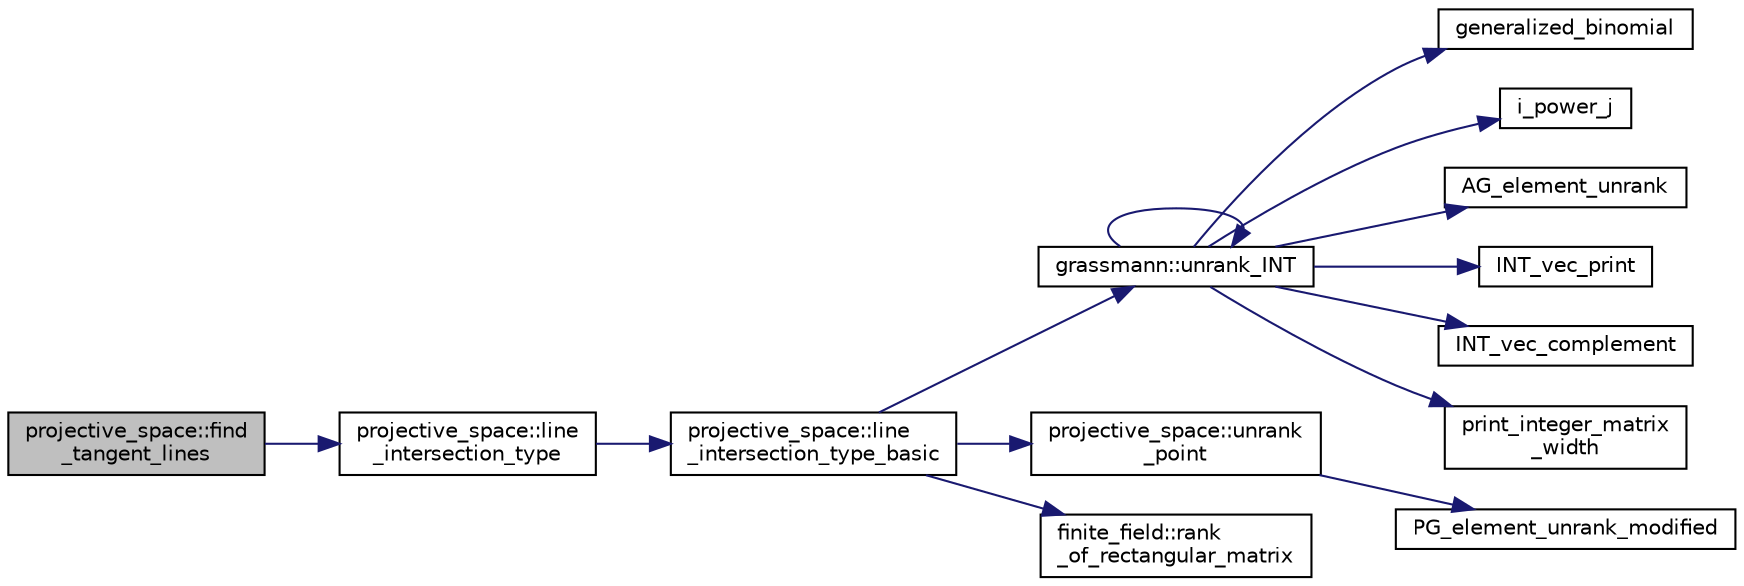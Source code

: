 digraph "projective_space::find_tangent_lines"
{
  edge [fontname="Helvetica",fontsize="10",labelfontname="Helvetica",labelfontsize="10"];
  node [fontname="Helvetica",fontsize="10",shape=record];
  rankdir="LR";
  Node1367 [label="projective_space::find\l_tangent_lines",height=0.2,width=0.4,color="black", fillcolor="grey75", style="filled", fontcolor="black"];
  Node1367 -> Node1368 [color="midnightblue",fontsize="10",style="solid",fontname="Helvetica"];
  Node1368 [label="projective_space::line\l_intersection_type",height=0.2,width=0.4,color="black", fillcolor="white", style="filled",URL="$d2/d17/classprojective__space.html#af35b6d402c45793a77b8ebc9e7c3985e"];
  Node1368 -> Node1369 [color="midnightblue",fontsize="10",style="solid",fontname="Helvetica"];
  Node1369 [label="projective_space::line\l_intersection_type_basic",height=0.2,width=0.4,color="black", fillcolor="white", style="filled",URL="$d2/d17/classprojective__space.html#ad9a11792e1a91a598976cf41ebdd8bd3"];
  Node1369 -> Node1370 [color="midnightblue",fontsize="10",style="solid",fontname="Helvetica"];
  Node1370 [label="grassmann::unrank_INT",height=0.2,width=0.4,color="black", fillcolor="white", style="filled",URL="$df/d02/classgrassmann.html#a32079405b95a6da2ba1420567d762d64"];
  Node1370 -> Node1371 [color="midnightblue",fontsize="10",style="solid",fontname="Helvetica"];
  Node1371 [label="generalized_binomial",height=0.2,width=0.4,color="black", fillcolor="white", style="filled",URL="$d2/d7c/combinatorics_8_c.html#a24762dc22e45175d18ec1ec1d2556ae8"];
  Node1370 -> Node1372 [color="midnightblue",fontsize="10",style="solid",fontname="Helvetica"];
  Node1372 [label="i_power_j",height=0.2,width=0.4,color="black", fillcolor="white", style="filled",URL="$de/dc5/algebra__and__number__theory_8h.html#a39b321523e8957d701618bb5cac542b5"];
  Node1370 -> Node1373 [color="midnightblue",fontsize="10",style="solid",fontname="Helvetica"];
  Node1373 [label="AG_element_unrank",height=0.2,width=0.4,color="black", fillcolor="white", style="filled",URL="$d4/d67/geometry_8h.html#a4a33b86c87b2879b97cfa1327abe2885"];
  Node1370 -> Node1374 [color="midnightblue",fontsize="10",style="solid",fontname="Helvetica"];
  Node1374 [label="INT_vec_print",height=0.2,width=0.4,color="black", fillcolor="white", style="filled",URL="$df/dbf/sajeeb_8_c.html#a79a5901af0b47dd0d694109543c027fe"];
  Node1370 -> Node1370 [color="midnightblue",fontsize="10",style="solid",fontname="Helvetica"];
  Node1370 -> Node1375 [color="midnightblue",fontsize="10",style="solid",fontname="Helvetica"];
  Node1375 [label="INT_vec_complement",height=0.2,width=0.4,color="black", fillcolor="white", style="filled",URL="$d5/db4/io__and__os_8h.html#a2a0a724647575fcd3090c763985eb81a"];
  Node1370 -> Node1376 [color="midnightblue",fontsize="10",style="solid",fontname="Helvetica"];
  Node1376 [label="print_integer_matrix\l_width",height=0.2,width=0.4,color="black", fillcolor="white", style="filled",URL="$d5/db4/io__and__os_8h.html#aa78f3e73fc2179251bd15adbcc31573f"];
  Node1369 -> Node1377 [color="midnightblue",fontsize="10",style="solid",fontname="Helvetica"];
  Node1377 [label="projective_space::unrank\l_point",height=0.2,width=0.4,color="black", fillcolor="white", style="filled",URL="$d2/d17/classprojective__space.html#a3cb7917af4c5f1590b660d4bf907e0fa"];
  Node1377 -> Node1378 [color="midnightblue",fontsize="10",style="solid",fontname="Helvetica"];
  Node1378 [label="PG_element_unrank_modified",height=0.2,width=0.4,color="black", fillcolor="white", style="filled",URL="$d4/d67/geometry_8h.html#a83ae9b605d496f6a90345303f6efae64"];
  Node1369 -> Node1379 [color="midnightblue",fontsize="10",style="solid",fontname="Helvetica"];
  Node1379 [label="finite_field::rank\l_of_rectangular_matrix",height=0.2,width=0.4,color="black", fillcolor="white", style="filled",URL="$df/d5a/classfinite__field.html#ac1ef22ecdf3984cfd4b652ee48eeb455"];
}
